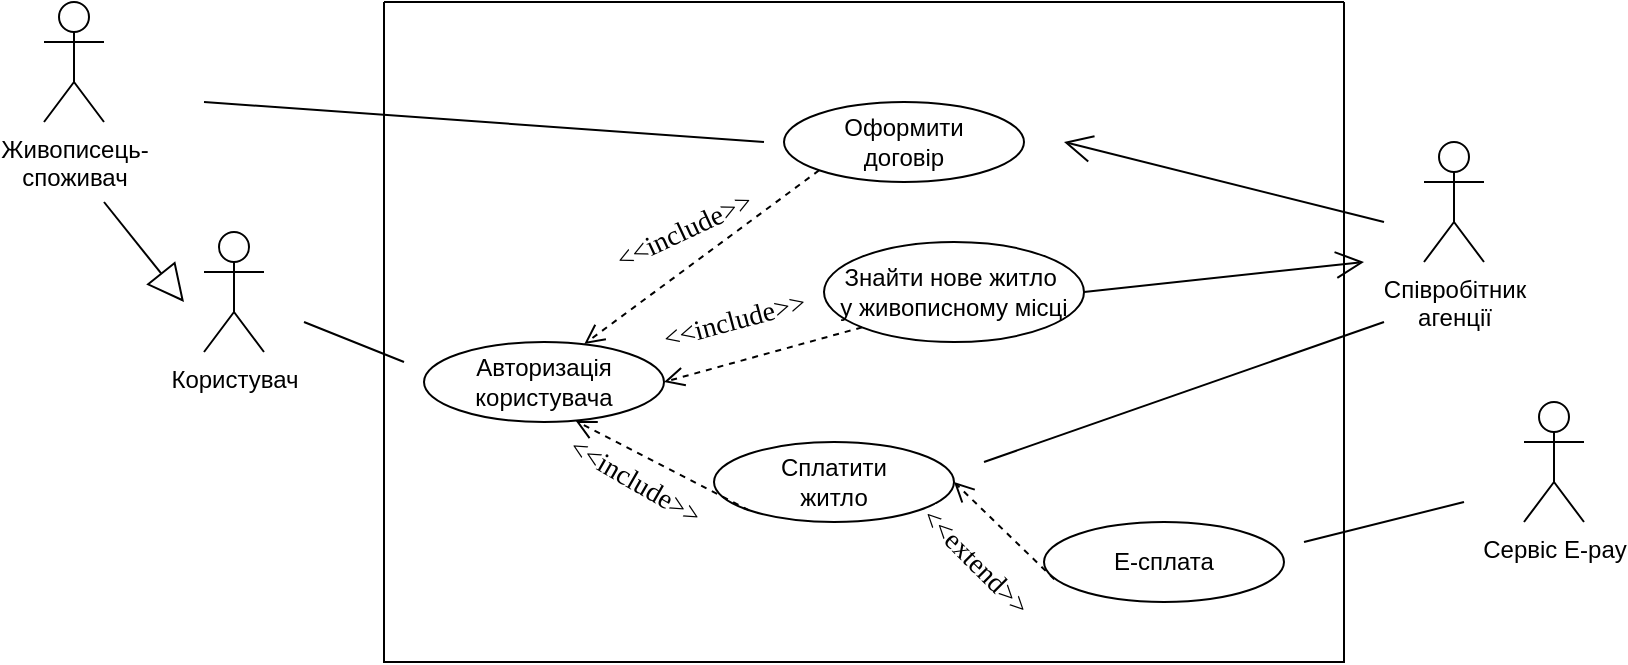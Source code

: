 <mxfile version="20.3.0" type="github"><diagram id="SD7wtVLWdLZqCJsdbgyi" name="Page-1"><mxGraphModel dx="1038" dy="547" grid="1" gridSize="10" guides="1" tooltips="1" connect="1" arrows="1" fold="1" page="1" pageScale="1" pageWidth="850" pageHeight="1100" math="0" shadow="0"><root><mxCell id="0"/><mxCell id="1" parent="0"/><mxCell id="GReP-WkLu_oh_rYfr5_h-2" value="Живописець-&lt;br&gt;споживач" style="shape=umlActor;verticalLabelPosition=bottom;verticalAlign=top;html=1;outlineConnect=0;" parent="1" vertex="1"><mxGeometry x="80" y="10" width="30" height="60" as="geometry"/></mxCell><mxCell id="GReP-WkLu_oh_rYfr5_h-4" value="Користувач" style="shape=umlActor;verticalLabelPosition=bottom;verticalAlign=top;html=1;outlineConnect=0;" parent="1" vertex="1"><mxGeometry x="160" y="125" width="30" height="60" as="geometry"/></mxCell><mxCell id="GReP-WkLu_oh_rYfr5_h-6" value="Сервіс Е-pay" style="shape=umlActor;verticalLabelPosition=bottom;verticalAlign=top;html=1;outlineConnect=0;" parent="1" vertex="1"><mxGeometry x="820" y="210" width="30" height="60" as="geometry"/></mxCell><mxCell id="GReP-WkLu_oh_rYfr5_h-26" value="&lt;br&gt;" style="endArrow=block;endSize=16;endFill=0;html=1;rounded=0;fontFamily=Times New Roman;fontSize=14;" parent="1" edge="1"><mxGeometry width="160" relative="1" as="geometry"><mxPoint x="110" y="110" as="sourcePoint"/><mxPoint x="150" y="160" as="targetPoint"/></mxGeometry></mxCell><mxCell id="GReP-WkLu_oh_rYfr5_h-29" value="Авторизація користувача" style="ellipse;whiteSpace=wrap;html=1;" parent="1" vertex="1"><mxGeometry x="270" y="180" width="120" height="40" as="geometry"/></mxCell><mxCell id="GReP-WkLu_oh_rYfr5_h-30" value="" style="endArrow=none;html=1;rounded=0;fontFamily=Times New Roman;fontSize=14;" parent="1" edge="1"><mxGeometry width="50" height="50" relative="1" as="geometry"><mxPoint x="210" y="170" as="sourcePoint"/><mxPoint x="260" y="190" as="targetPoint"/></mxGeometry></mxCell><mxCell id="GReP-WkLu_oh_rYfr5_h-31" value="Знайти нове житло&amp;nbsp;&lt;br&gt;у живописному місці" style="ellipse;whiteSpace=wrap;html=1;" parent="1" vertex="1"><mxGeometry x="470" y="130" width="130" height="50" as="geometry"/></mxCell><mxCell id="GReP-WkLu_oh_rYfr5_h-32" value="" style="html=1;verticalAlign=bottom;endArrow=open;dashed=1;endSize=8;rounded=0;exitX=0;exitY=1;exitDx=0;exitDy=0;entryX=1;entryY=0.5;entryDx=0;entryDy=0;" parent="1" source="GReP-WkLu_oh_rYfr5_h-31" target="GReP-WkLu_oh_rYfr5_h-29" edge="1"><mxGeometry x="-0.108" y="-21" relative="1" as="geometry"><mxPoint x="470" y="445" as="sourcePoint"/><mxPoint x="350" y="425" as="targetPoint"/><Array as="points"/><mxPoint as="offset"/></mxGeometry></mxCell><mxCell id="GReP-WkLu_oh_rYfr5_h-33" value="&lt;span style=&quot;background-color: rgb(255, 255, 255);&quot;&gt;&lt;font style=&quot;font-size: 14px;&quot; face=&quot;Times New Roman&quot;&gt;&amp;lt;&amp;lt;include&amp;gt;&amp;gt;&lt;/font&gt;&lt;/span&gt;" style="text;html=1;align=center;verticalAlign=middle;resizable=0;points=[];autosize=1;strokeColor=none;fillColor=none;rotation=-15;" parent="1" vertex="1"><mxGeometry x="375" y="155" width="100" height="30" as="geometry"/></mxCell><mxCell id="GReP-WkLu_oh_rYfr5_h-34" value="Оформити &lt;br&gt;договір" style="ellipse;whiteSpace=wrap;html=1;" parent="1" vertex="1"><mxGeometry x="450" y="60" width="120" height="40" as="geometry"/></mxCell><mxCell id="GReP-WkLu_oh_rYfr5_h-35" value="" style="html=1;verticalAlign=bottom;endArrow=open;dashed=1;endSize=8;rounded=0;exitX=0;exitY=1;exitDx=0;exitDy=0;entryX=0.668;entryY=0.025;entryDx=0;entryDy=0;entryPerimeter=0;" parent="1" source="GReP-WkLu_oh_rYfr5_h-34" target="GReP-WkLu_oh_rYfr5_h-29" edge="1"><mxGeometry x="-0.108" y="-21" relative="1" as="geometry"><mxPoint x="520" y="90" as="sourcePoint"/><mxPoint x="400" y="70" as="targetPoint"/><Array as="points"/><mxPoint as="offset"/></mxGeometry></mxCell><mxCell id="GReP-WkLu_oh_rYfr5_h-36" value="&lt;span style=&quot;background-color: rgb(255, 255, 255);&quot;&gt;&lt;font style=&quot;font-size: 14px;&quot; face=&quot;Times New Roman&quot;&gt;&amp;lt;&amp;lt;include&amp;gt;&amp;gt;&lt;/font&gt;&lt;/span&gt;" style="text;html=1;align=center;verticalAlign=middle;resizable=0;points=[];autosize=1;strokeColor=none;fillColor=none;rotation=-25;" parent="1" vertex="1"><mxGeometry x="350" y="110" width="100" height="30" as="geometry"/></mxCell><mxCell id="GReP-WkLu_oh_rYfr5_h-37" value="Співробітник &lt;br&gt;агенції" style="shape=umlActor;verticalLabelPosition=bottom;verticalAlign=top;html=1;outlineConnect=0;" parent="1" vertex="1"><mxGeometry x="770" y="80" width="30" height="60" as="geometry"/></mxCell><mxCell id="GReP-WkLu_oh_rYfr5_h-38" value="Сплатити &lt;br&gt;житло" style="ellipse;whiteSpace=wrap;html=1;" parent="1" vertex="1"><mxGeometry x="415" y="230" width="120" height="40" as="geometry"/></mxCell><mxCell id="GReP-WkLu_oh_rYfr5_h-39" value="" style="endArrow=none;html=1;rounded=0;fontFamily=Times New Roman;fontSize=14;" parent="1" edge="1"><mxGeometry width="50" height="50" relative="1" as="geometry"><mxPoint x="750" y="170" as="sourcePoint"/><mxPoint x="550" y="240" as="targetPoint"/></mxGeometry></mxCell><mxCell id="GReP-WkLu_oh_rYfr5_h-42" value="" style="html=1;verticalAlign=bottom;endArrow=open;dashed=1;endSize=8;rounded=0;exitX=0;exitY=1;exitDx=0;exitDy=0;entryX=0.632;entryY=0.985;entryDx=0;entryDy=0;entryPerimeter=0;" parent="1" source="GReP-WkLu_oh_rYfr5_h-38" target="GReP-WkLu_oh_rYfr5_h-29" edge="1"><mxGeometry x="-0.108" y="-21" relative="1" as="geometry"><mxPoint x="450" y="425" as="sourcePoint"/><mxPoint x="330" y="405" as="targetPoint"/><Array as="points"/><mxPoint as="offset"/></mxGeometry></mxCell><mxCell id="GReP-WkLu_oh_rYfr5_h-43" value="&lt;span style=&quot;background-color: rgb(255, 255, 255);&quot;&gt;&lt;font style=&quot;font-size: 14px;&quot; face=&quot;Times New Roman&quot;&gt;&amp;lt;&amp;lt;include&amp;gt;&amp;gt;&lt;/font&gt;&lt;/span&gt;" style="text;html=1;align=center;verticalAlign=middle;resizable=0;points=[];autosize=1;strokeColor=none;fillColor=none;rotation=30;" parent="1" vertex="1"><mxGeometry x="325" y="235" width="100" height="30" as="geometry"/></mxCell><mxCell id="GReP-WkLu_oh_rYfr5_h-46" value="Е-сплата" style="ellipse;whiteSpace=wrap;html=1;" parent="1" vertex="1"><mxGeometry x="580" y="270" width="120" height="40" as="geometry"/></mxCell><mxCell id="GReP-WkLu_oh_rYfr5_h-48" value="" style="endArrow=none;html=1;rounded=0;fontFamily=Times New Roman;fontSize=14;" parent="1" edge="1"><mxGeometry width="50" height="50" relative="1" as="geometry"><mxPoint x="790" y="260" as="sourcePoint"/><mxPoint x="710" y="280" as="targetPoint"/></mxGeometry></mxCell><mxCell id="GReP-WkLu_oh_rYfr5_h-49" value="" style="html=1;verticalAlign=bottom;endArrow=open;dashed=1;endSize=8;rounded=0;exitX=0.043;exitY=0.715;exitDx=0;exitDy=0;exitPerimeter=0;entryX=1;entryY=0.5;entryDx=0;entryDy=0;" parent="1" source="GReP-WkLu_oh_rYfr5_h-46" target="GReP-WkLu_oh_rYfr5_h-38" edge="1"><mxGeometry x="-0.108" y="-21" relative="1" as="geometry"><mxPoint x="590" y="470" as="sourcePoint"/><mxPoint x="530" y="470" as="targetPoint"/><Array as="points"/><mxPoint as="offset"/></mxGeometry></mxCell><mxCell id="GReP-WkLu_oh_rYfr5_h-51" value="&lt;span style=&quot;background-color: rgb(255, 255, 255);&quot;&gt;&lt;font style=&quot;font-size: 14px;&quot; face=&quot;Times New Roman&quot;&gt;&amp;lt;&amp;lt;extend&amp;gt;&amp;gt;&lt;/font&gt;&lt;/span&gt;" style="text;html=1;align=center;verticalAlign=middle;resizable=0;points=[];autosize=1;strokeColor=none;fillColor=none;rotation=45;" parent="1" vertex="1"><mxGeometry x="500" y="275" width="90" height="30" as="geometry"/></mxCell><mxCell id="GReP-WkLu_oh_rYfr5_h-66" value="" style="endArrow=open;endFill=1;endSize=12;html=1;rounded=0;fontFamily=Times New Roman;fontSize=14;" parent="1" edge="1"><mxGeometry width="160" relative="1" as="geometry"><mxPoint x="750" y="120" as="sourcePoint"/><mxPoint x="590" y="80" as="targetPoint"/></mxGeometry></mxCell><mxCell id="GReP-WkLu_oh_rYfr5_h-67" value="" style="endArrow=open;endFill=1;endSize=12;html=1;rounded=0;fontFamily=Times New Roman;fontSize=14;exitX=1;exitY=0.5;exitDx=0;exitDy=0;" parent="1" source="GReP-WkLu_oh_rYfr5_h-31" edge="1"><mxGeometry width="160" relative="1" as="geometry"><mxPoint x="560" y="410" as="sourcePoint"/><mxPoint x="740" y="140" as="targetPoint"/></mxGeometry></mxCell><mxCell id="GReP-WkLu_oh_rYfr5_h-69" value="" style="endArrow=none;html=1;rounded=0;fontFamily=Times New Roman;fontSize=14;" parent="1" edge="1"><mxGeometry width="50" height="50" relative="1" as="geometry"><mxPoint x="160" y="60" as="sourcePoint"/><mxPoint x="440" y="80" as="targetPoint"/></mxGeometry></mxCell><mxCell id="zRZQOYbGXcMYEB2GEpk0-4" value="" style="swimlane;startSize=0;" parent="1" vertex="1"><mxGeometry x="250" y="10" width="480" height="330" as="geometry"/></mxCell></root></mxGraphModel></diagram></mxfile>